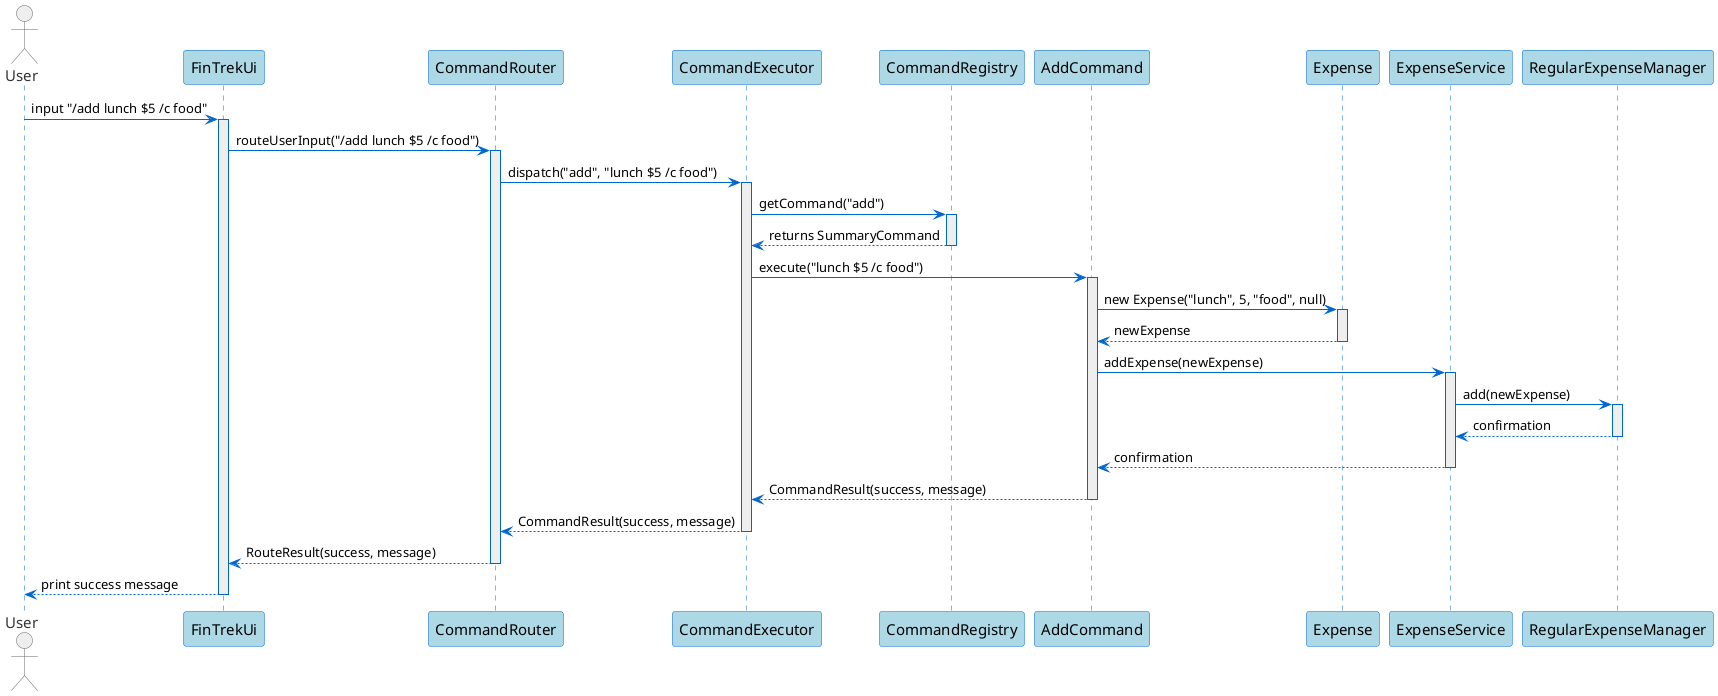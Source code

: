 @startuml
skinparam sequence {
  ArrowColor #0066CC
  LifeLineBorderColor #0066CC
  LifeLineBackgroundColor #EEEEEE

  ParticipantBorderColor #0066CC
  ParticipantBackgroundColor #ADD8E6
  ParticipantFontColor #000000
  ParticipantFontSize 15

  ActorBorderColor #666666
  ActorBackgroundColor #EEEEEE
  ActorFontColor #333333
  ActorFontSize 15
}

skinparam note {
  BackgroundColor #FFE9B3
  BorderColor #E8C174
}

actor "User" as user
participant "FinTrekUi" as FT
participant "CommandRouter" as router
participant "CommandExecutor" as executor
participant "CommandRegistry" as registry
participant "AddCommand" as AC
participant "Expense" as expense
participant "ExpenseService" as ES
participant "RegularExpenseManager" as REM

user -> FT: input "/add lunch $5 /c food"
activate FT

FT -> router: routeUserInput("/add lunch $5 /c food")
activate router

router -> executor: dispatch("add", "lunch $5 /c food")
activate executor

executor -> registry: getCommand("add")
activate registry

registry --> executor: returns SummaryCommand
deactivate registry

executor -> AC: execute("lunch $5 /c food")
activate AC

AC -> expense: new Expense("lunch", 5, "food", null)
activate expense

expense --> AC: newExpense
deactivate expense

AC -> ES: addExpense(newExpense)
activate ES

ES -> REM: add(newExpense)
activate REM

REM --> ES: confirmation
deactivate REM

ES --> AC: confirmation
deactivate ES

AC --> executor: CommandResult(success, message)
deactivate AC

executor --> router: CommandResult(success, message)
deactivate executor

router --> FT: RouteResult(success, message)
deactivate router

FT --> user: print success message
deactivate FT

@enduml